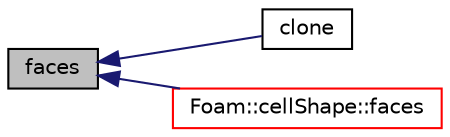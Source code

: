 digraph "faces"
{
  bgcolor="transparent";
  edge [fontname="Helvetica",fontsize="10",labelfontname="Helvetica",labelfontsize="10"];
  node [fontname="Helvetica",fontsize="10",shape=record];
  rankdir="LR";
  Node955 [label="faces",height=0.2,width=0.4,color="black", fillcolor="grey75", style="filled", fontcolor="black"];
  Node955 -> Node956 [dir="back",color="midnightblue",fontsize="10",style="solid",fontname="Helvetica"];
  Node956 [label="clone",height=0.2,width=0.4,color="black",URL="$a28349.html#a965f7dda1b12ecbb8985f8019b255ba8",tooltip="Return clone. "];
  Node955 -> Node957 [dir="back",color="midnightblue",fontsize="10",style="solid",fontname="Helvetica"];
  Node957 [label="Foam::cellShape::faces",height=0.2,width=0.4,color="red",URL="$a28357.html#aabfa75a9083ebcb40619ba45b10b6794",tooltip="Faces of this cell. "];
}
